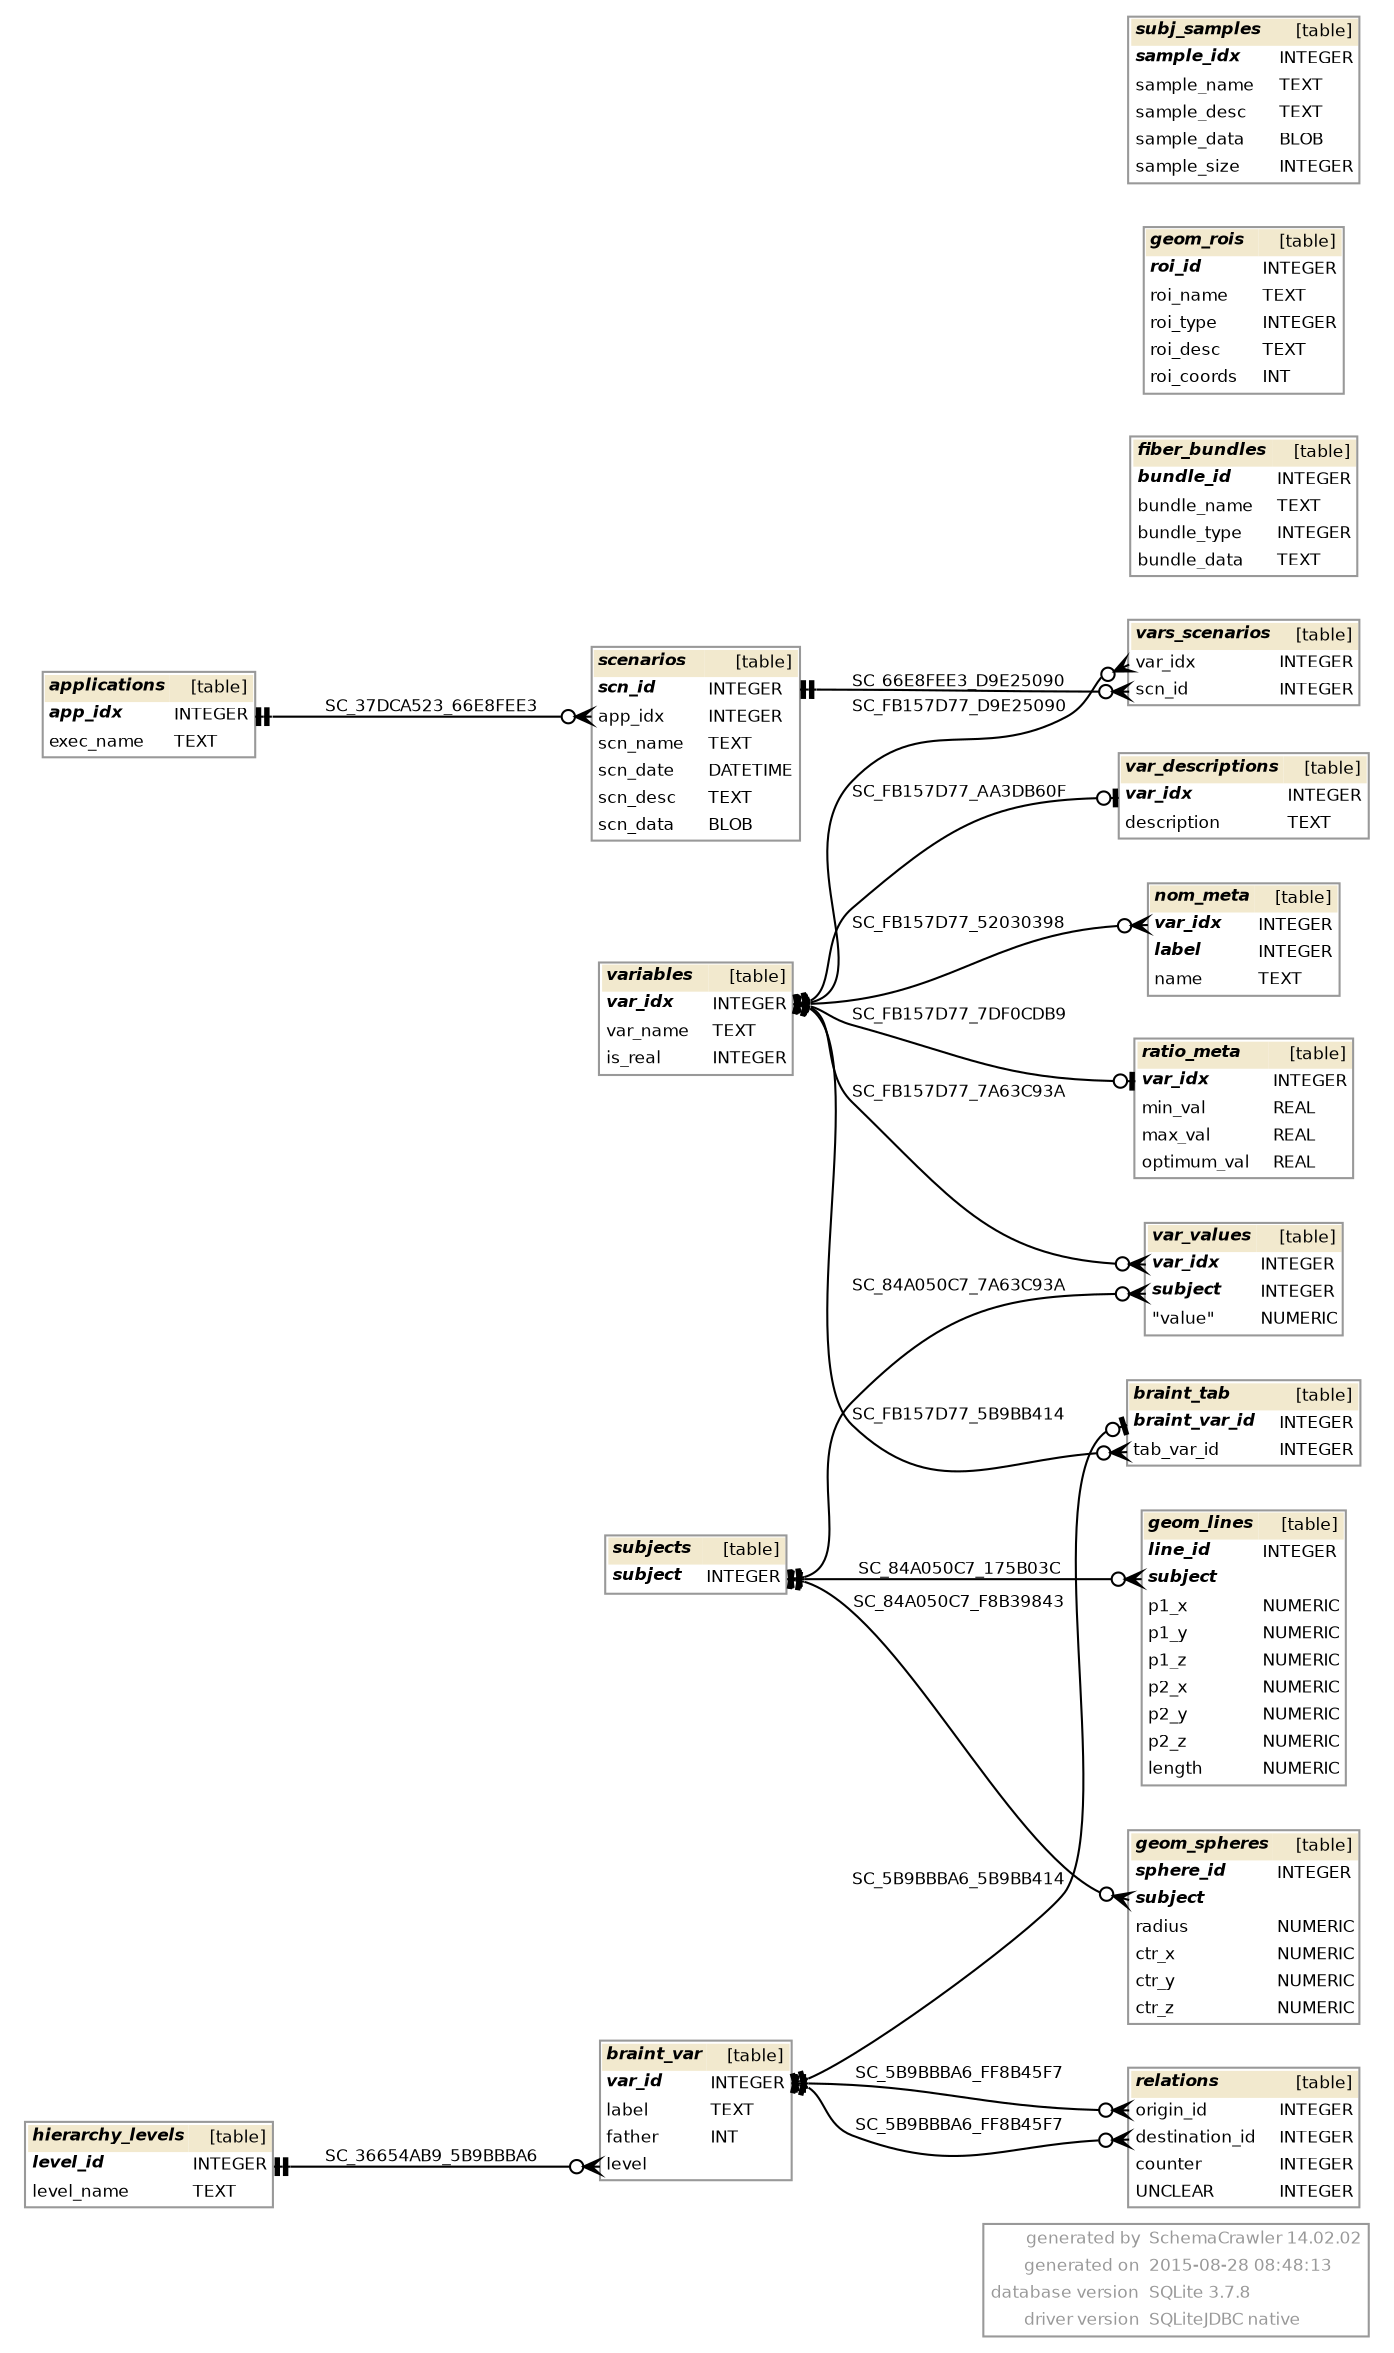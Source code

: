 digraph "SchemaCrawler_Diagram" {

  graph [
    nodesep="0.18"
    ranksep="0.46"
    rankdir="RL"
    fontname="Helvetica"
    fontsize="8"
  ];
  
  node [
    fontname="Helvetica"
    fontsize="8"
    shape="plaintext"
  ];
  
  edge [
    fontname="Helvetica"
    fontsize="8"  
    arrowsize="0.8"
  ];


  graph [fontcolor="#999999", 
    label=<
<table color="#999999" border="1" cellborder="0" cellspacing="0">
	<tr>
		<td align='right'>generated by</td>
		<td align='left'>SchemaCrawler 14.02.02</td>
	</tr>
	<tr>
		<td align='right'>generated on</td>
		<td align='left'>2015-08-28 08:48:13</td>
	</tr>
	<tr>
		<td align='right'>database version</td>
		<td align='left'>SQLite 3.7.8</td>
	</tr>
	<tr>
		<td align='right'>driver version</td>
		<td align='left'>SQLiteJDBC native</td>
	</tr>
      </table>    >
    labeljust=r
    labelloc=b
  ];

  /* applications -=-=-=-=-=-=-=-=-=-=-=-=-=- */
  "applications_37dca523" [
    label=<
      <table border="1" cellborder="0" cellpadding="2" cellspacing="0" bgcolor="white" color="#999999">
	<tr>
		<td colspan='2' bgcolor='#F2E9CE' align='left'><b><i>applications</i></b></td>
		<td bgcolor='#F2E9CE' align='right'>[table]</td>
	</tr>
	<tr>
		<td port='app_idx_77eb29d4.start' align='left'><b><i>app_idx</i></b></td>
		<td align='left'> </td>
		<td port='app_idx_77eb29d4.end' align='left'>INTEGER</td>
	</tr>
	<tr>
		<td port='exec_name_7a49566e.start' align='left'>exec_name</td>
		<td align='left'> </td>
		<td port='exec_name_7a49566e.end' align='left'>TEXT</td>
	</tr>
      </table>
    >
  ];

  "scenarios_66e8fee3":"app_idx_d8e1c394.start":w -> "applications_37dca523":"app_idx_77eb29d4.end":e [label=<SC_37DCA523_66E8FEE3> style="solid" dir="both" arrowhead="teetee" arrowtail="crowodot"];


  /* fiber_bundles -=-=-=-=-=-=-=-=-=-=-=-=-=- */
  "fiber_bundles_31a76fde" [
    label=<
      <table border="1" cellborder="0" cellpadding="2" cellspacing="0" bgcolor="white" color="#999999">
	<tr>
		<td colspan='2' bgcolor='#F2E9CE' align='left'><b><i>fiber_bundles</i></b></td>
		<td bgcolor='#F2E9CE' align='right'>[table]</td>
	</tr>
	<tr>
		<td port='bundle_id_61bd5fe8.start' align='left'><b><i>bundle_id</i></b></td>
		<td align='left'> </td>
		<td port='bundle_id_61bd5fe8.end' align='left'>INTEGER</td>
	</tr>
	<tr>
		<td port='bundle_name_e7e74e18.start' align='left'>bundle_name</td>
		<td align='left'> </td>
		<td port='bundle_name_e7e74e18.end' align='left'>TEXT</td>
	</tr>
	<tr>
		<td port='bundle_type_e7ea62c7.start' align='left'>bundle_type</td>
		<td align='left'> </td>
		<td port='bundle_type_e7ea62c7.end' align='left'>INTEGER</td>
	</tr>
	<tr>
		<td port='bundle_data_e7e2c337.start' align='left'>bundle_data</td>
		<td align='left'> </td>
		<td port='bundle_data_e7e2c337.end' align='left'>TEXT</td>
	</tr>
      </table>
    >
  ];



  /* geom_rois -=-=-=-=-=-=-=-=-=-=-=-=-=- */
  "geom_rois_52a3834a" [
    label=<
      <table border="1" cellborder="0" cellpadding="2" cellspacing="0" bgcolor="white" color="#999999">
	<tr>
		<td colspan='2' bgcolor='#F2E9CE' align='left'><b><i>geom_rois</i></b></td>
		<td bgcolor='#F2E9CE' align='right'>[table]</td>
	</tr>
	<tr>
		<td port='roi_id_8b3e8f92.start' align='left'><b><i>roi_id</i></b></td>
		<td align='left'> </td>
		<td port='roi_id_8b3e8f92.end' align='left'>INTEGER</td>
	</tr>
	<tr>
		<td port='roi_name_b5db3b42.start' align='left'>roi_name</td>
		<td align='left'> </td>
		<td port='roi_name_b5db3b42.end' align='left'>TEXT</td>
	</tr>
	<tr>
		<td port='roi_type_b5de4ff1.start' align='left'>roi_type</td>
		<td align='left'> </td>
		<td port='roi_type_b5de4ff1.end' align='left'>INTEGER</td>
	</tr>
	<tr>
		<td port='roi_desc_b5d6bf48.start' align='left'>roi_desc</td>
		<td align='left'> </td>
		<td port='roi_desc_b5d6bf48.end' align='left'>TEXT</td>
	</tr>
	<tr>
		<td port='roi_coords_99fa9315.start' align='left'>roi_coords</td>
		<td align='left'> </td>
		<td port='roi_coords_99fa9315.end' align='left'>INT</td>
	</tr>
      </table>
    >
  ];



  /* hierarchy_levels -=-=-=-=-=-=-=-=-=-=-=-=-=- */
  "hierarchy_levels_36654ab9" [
    label=<
      <table border="1" cellborder="0" cellpadding="2" cellspacing="0" bgcolor="white" color="#999999">
	<tr>
		<td colspan='2' bgcolor='#F2E9CE' align='left'><b><i>hierarchy_levels</i></b></td>
		<td bgcolor='#F2E9CE' align='right'>[table]</td>
	</tr>
	<tr>
		<td port='level_id_143e9f4b.start' align='left'><b><i>level_id</i></b></td>
		<td align='left'> </td>
		<td port='level_id_143e9f4b.end' align='left'>INTEGER</td>
	</tr>
	<tr>
		<td port='level_name_ff1640bb.start' align='left'>level_name</td>
		<td align='left'> </td>
		<td port='level_name_ff1640bb.end' align='left'>TEXT</td>
	</tr>
      </table>
    >
  ];

  "braint_var_5b9bbba6":"level_ca8e6f3c.start":w -> "hierarchy_levels_36654ab9":"level_id_143e9f4b.end":e [label=<SC_36654AB9_5B9BBBA6> style="solid" dir="both" arrowhead="teetee" arrowtail="crowodot"];


  /* subj_samples -=-=-=-=-=-=-=-=-=-=-=-=-=- */
  "subj_samples_657d26f4" [
    label=<
      <table border="1" cellborder="0" cellpadding="2" cellspacing="0" bgcolor="white" color="#999999">
	<tr>
		<td colspan='2' bgcolor='#F2E9CE' align='left'><b><i>subj_samples</i></b></td>
		<td bgcolor='#F2E9CE' align='right'>[table]</td>
	</tr>
	<tr>
		<td port='sample_idx_b7e62de2.start' align='left'><b><i>sample_idx</i></b></td>
		<td align='left'> </td>
		<td port='sample_idx_b7e62de2.end' align='left'>INTEGER</td>
	</tr>
	<tr>
		<td port='sample_name_44e1c806.start' align='left'>sample_name</td>
		<td align='left'> </td>
		<td port='sample_name_44e1c806.end' align='left'>TEXT</td>
	</tr>
	<tr>
		<td port='sample_desc_44dd4c0c.start' align='left'>sample_desc</td>
		<td align='left'> </td>
		<td port='sample_desc_44dd4c0c.end' align='left'>TEXT</td>
	</tr>
	<tr>
		<td port='sample_data_44dd3d25.start' align='left'>sample_data</td>
		<td align='left'> </td>
		<td port='sample_data_44dd3d25.end' align='left'>BLOB</td>
	</tr>
	<tr>
		<td port='sample_size_44e42d7c.start' align='left'>sample_size</td>
		<td align='left'> </td>
		<td port='sample_size_44e42d7c.end' align='left'>INTEGER</td>
	</tr>
      </table>
    >
  ];



  /* subjects -=-=-=-=-=-=-=-=-=-=-=-=-=- */
  "subjects_84a050c7" [
    label=<
      <table border="1" cellborder="0" cellpadding="2" cellspacing="0" bgcolor="white" color="#999999">
	<tr>
		<td colspan='2' bgcolor='#F2E9CE' align='left'><b><i>subjects</i></b></td>
		<td bgcolor='#F2E9CE' align='right'>[table]</td>
	</tr>
	<tr>
		<td port='subject_c3a2ff05.start' align='left'><b><i>subject</i></b></td>
		<td align='left'> </td>
		<td port='subject_c3a2ff05.end' align='left'>INTEGER</td>
	</tr>
      </table>
    >
  ];

  "geom_lines_175b03c":"subject_c3f0197a.start":w -> "subjects_84a050c7":"subject_c3a2ff05.end":e [label=<SC_84A050C7_175B03C> style="solid" dir="both" arrowhead="teetee" arrowtail="crowodot"];
  "geom_spheres_f8b39843":"subject_40a50a81.start":w -> "subjects_84a050c7":"subject_c3a2ff05.end":e [label=<SC_84A050C7_F8B39843> style="solid" dir="both" arrowhead="teetee" arrowtail="crowodot"];
  "var_values_7a63c93a":"subject_f52c5478.start":w -> "subjects_84a050c7":"subject_c3a2ff05.end":e [label=<SC_84A050C7_7A63C93A> style="solid" dir="both" arrowhead="teetee" arrowtail="crowodot"];


  /* variables -=-=-=-=-=-=-=-=-=-=-=-=-=- */
  "variables_fb157d77" [
    label=<
      <table border="1" cellborder="0" cellpadding="2" cellspacing="0" bgcolor="white" color="#999999">
	<tr>
		<td colspan='2' bgcolor='#F2E9CE' align='left'><b><i>variables</i></b></td>
		<td bgcolor='#F2E9CE' align='right'>[table]</td>
	</tr>
	<tr>
		<td port='var_idx_24a6c82e.start' align='left'><b><i>var_idx</i></b></td>
		<td align='left'> </td>
		<td port='var_idx_24a6c82e.end' align='left'>INTEGER</td>
	</tr>
	<tr>
		<td port='var_name_7034773a.start' align='left'>var_name</td>
		<td align='left'> </td>
		<td port='var_name_7034773a.end' align='left'>TEXT</td>
	</tr>
	<tr>
		<td port='is_real_92a9d61c.start' align='left'>is_real</td>
		<td align='left'> </td>
		<td port='is_real_92a9d61c.end' align='left'>INTEGER</td>
	</tr>
      </table>
    >
  ];

  "braint_tab_5b9bb414":"tab_var_id_3c855737.start":w -> "variables_fb157d77":"var_idx_24a6c82e.end":e [label=<SC_FB157D77_5B9BB414> style="solid" dir="both" arrowhead="teetee" arrowtail="crowodot"];
  "nom_meta_52030398":"var_idx_2d809d4f.start":w -> "variables_fb157d77":"var_idx_24a6c82e.end":e [label=<SC_FB157D77_52030398> style="solid" dir="both" arrowhead="teetee" arrowtail="crowodot"];
  "ratio_meta_7df0cdb9":"var_idx_38d6b670.start":w -> "variables_fb157d77":"var_idx_24a6c82e.end":e [label=<SC_FB157D77_7DF0CDB9> style="solid" dir="both" arrowhead="teetee" arrowtail="teeodot"];
  "var_descriptions_aa3db60f":"var_idx_2cb8e8c6.start":w -> "variables_fb157d77":"var_idx_24a6c82e.end":e [label=<SC_FB157D77_AA3DB60F> style="solid" dir="both" arrowhead="teetee" arrowtail="teeodot"];
  "var_values_7a63c93a":"var_idx_729aa0f1.start":w -> "variables_fb157d77":"var_idx_24a6c82e.end":e [label=<SC_FB157D77_7A63C93A> style="solid" dir="both" arrowhead="teetee" arrowtail="crowodot"];
  "vars_scenarios_d9e25090":"var_idx_599f7247.start":w -> "variables_fb157d77":"var_idx_24a6c82e.end":e [label=<SC_FB157D77_D9E25090> style="solid" dir="both" arrowhead="teetee" arrowtail="crowodot"];


  /* braint_var -=-=-=-=-=-=-=-=-=-=-=-=-=- */
  "braint_var_5b9bbba6" [
    label=<
      <table border="1" cellborder="0" cellpadding="2" cellspacing="0" bgcolor="white" color="#999999">
	<tr>
		<td colspan='2' bgcolor='#F2E9CE' align='left'><b><i>braint_var</i></b></td>
		<td bgcolor='#F2E9CE' align='right'>[table]</td>
	</tr>
	<tr>
		<td port='var_id_9815a87b.start' align='left'><b><i>var_id</i></b></td>
		<td align='left'> </td>
		<td port='var_id_9815a87b.end' align='left'>INTEGER</td>
	</tr>
	<tr>
		<td port='label_ca8c52ac.start' align='left'>label</td>
		<td align='left'> </td>
		<td port='label_ca8c52ac.end' align='left'>TEXT</td>
	</tr>
	<tr>
		<td port='father_7cc928a4.start' align='left'>father</td>
		<td align='left'> </td>
		<td port='father_7cc928a4.end' align='left'>INT</td>
	</tr>
	<tr>
		<td port='level_ca8e6f3c.start' align='left'>level</td>
		<td align='left'> </td>
		<td port='level_ca8e6f3c.end' align='left'></td>
	</tr>
      </table>
    >
  ];

  "braint_tab_5b9bb414":"braint_var_id_e1e287fa.start":w -> "braint_var_5b9bbba6":"var_id_9815a87b.end":e [label=<SC_5B9BBBA6_5B9BB414> style="solid" dir="both" arrowhead="teetee" arrowtail="teeodot"];
  "relations_ff8b45f7":"destination_id_e9774fc3.start":w -> "braint_var_5b9bbba6":"var_id_9815a87b.end":e [label=<SC_5B9BBBA6_FF8B45F7> style="solid" dir="both" arrowhead="teetee" arrowtail="crowodot"];
  "relations_ff8b45f7":"origin_id_73f2799d.start":w -> "braint_var_5b9bbba6":"var_id_9815a87b.end":e [label=<SC_5B9BBBA6_FF8B45F7> style="solid" dir="both" arrowhead="teetee" arrowtail="crowodot"];


  /* geom_lines -=-=-=-=-=-=-=-=-=-=-=-=-=- */
  "geom_lines_175b03c" [
    label=<
      <table border="1" cellborder="0" cellpadding="2" cellspacing="0" bgcolor="white" color="#999999">
	<tr>
		<td colspan='2' bgcolor='#F2E9CE' align='left'><b><i>geom_lines</i></b></td>
		<td bgcolor='#F2E9CE' align='right'>[table]</td>
	</tr>
	<tr>
		<td port='line_id_3dd11194.start' align='left'><b><i>line_id</i></b></td>
		<td align='left'> </td>
		<td port='line_id_3dd11194.end' align='left'>INTEGER</td>
	</tr>
	<tr>
		<td port='subject_c3f0197a.start' align='left'><b><i>subject</i></b></td>
		<td align='left'> </td>
		<td port='subject_c3f0197a.end' align='left'></td>
	</tr>
	<tr>
		<td port='p1_x_5db6fbec.start' align='left'>p1_x</td>
		<td align='left'> </td>
		<td port='p1_x_5db6fbec.end' align='left'>NUMERIC</td>
	</tr>
	<tr>
		<td port='p1_y_5db6fbed.start' align='left'>p1_y</td>
		<td align='left'> </td>
		<td port='p1_y_5db6fbed.end' align='left'>NUMERIC</td>
	</tr>
	<tr>
		<td port='p1_z_5db6fbee.start' align='left'>p1_z</td>
		<td align='left'> </td>
		<td port='p1_z_5db6fbee.end' align='left'>NUMERIC</td>
	</tr>
	<tr>
		<td port='p2_x_5db6ffad.start' align='left'>p2_x</td>
		<td align='left'> </td>
		<td port='p2_x_5db6ffad.end' align='left'>NUMERIC</td>
	</tr>
	<tr>
		<td port='p2_y_5db6ffae.start' align='left'>p2_y</td>
		<td align='left'> </td>
		<td port='p2_y_5db6ffae.end' align='left'>NUMERIC</td>
	</tr>
	<tr>
		<td port='p2_z_5db6ffaf.start' align='left'>p2_z</td>
		<td align='left'> </td>
		<td port='p2_z_5db6ffaf.end' align='left'>NUMERIC</td>
	</tr>
	<tr>
		<td port='length_c7f7b4d8.start' align='left'>length</td>
		<td align='left'> </td>
		<td port='length_c7f7b4d8.end' align='left'>NUMERIC</td>
	</tr>
      </table>
    >
  ];



  /* geom_spheres -=-=-=-=-=-=-=-=-=-=-=-=-=- */
  "geom_spheres_f8b39843" [
    label=<
      <table border="1" cellborder="0" cellpadding="2" cellspacing="0" bgcolor="white" color="#999999">
	<tr>
		<td colspan='2' bgcolor='#F2E9CE' align='left'><b><i>geom_spheres</i></b></td>
		<td bgcolor='#F2E9CE' align='right'>[table]</td>
	</tr>
	<tr>
		<td port='sphere_id_d9bb8ee2.start' align='left'><b><i>sphere_id</i></b></td>
		<td align='left'> </td>
		<td port='sphere_id_d9bb8ee2.end' align='left'>INTEGER</td>
	</tr>
	<tr>
		<td port='subject_40a50a81.start' align='left'><b><i>subject</i></b></td>
		<td align='left'> </td>
		<td port='subject_40a50a81.end' align='left'></td>
	</tr>
	<tr>
		<td port='radius_93ed389d.start' align='left'>radius</td>
		<td align='left'> </td>
		<td port='radius_93ed389d.end' align='left'>NUMERIC</td>
	</tr>
	<tr>
		<td port='ctr_x_460b906f.start' align='left'>ctr_x</td>
		<td align='left'> </td>
		<td port='ctr_x_460b906f.end' align='left'>NUMERIC</td>
	</tr>
	<tr>
		<td port='ctr_y_460b9070.start' align='left'>ctr_y</td>
		<td align='left'> </td>
		<td port='ctr_y_460b9070.end' align='left'>NUMERIC</td>
	</tr>
	<tr>
		<td port='ctr_z_460b9071.start' align='left'>ctr_z</td>
		<td align='left'> </td>
		<td port='ctr_z_460b9071.end' align='left'>NUMERIC</td>
	</tr>
      </table>
    >
  ];



  /* nom_meta -=-=-=-=-=-=-=-=-=-=-=-=-=- */
  "nom_meta_52030398" [
    label=<
      <table border="1" cellborder="0" cellpadding="2" cellspacing="0" bgcolor="white" color="#999999">
	<tr>
		<td colspan='2' bgcolor='#F2E9CE' align='left'><b><i>nom_meta</i></b></td>
		<td bgcolor='#F2E9CE' align='right'>[table]</td>
	</tr>
	<tr>
		<td port='var_idx_2d809d4f.start' align='left'><b><i>var_idx</i></b></td>
		<td align='left'> </td>
		<td port='var_idx_2d809d4f.end' align='left'>INTEGER</td>
	</tr>
	<tr>
		<td port='label_f3c65d1e.start' align='left'><b><i>label</i></b></td>
		<td align='left'> </td>
		<td port='label_f3c65d1e.end' align='left'>INTEGER</td>
	</tr>
	<tr>
		<td port='name_9c832f21.start' align='left'>name</td>
		<td align='left'> </td>
		<td port='name_9c832f21.end' align='left'>TEXT</td>
	</tr>
      </table>
    >
  ];



  /* ratio_meta -=-=-=-=-=-=-=-=-=-=-=-=-=- */
  "ratio_meta_7df0cdb9" [
    label=<
      <table border="1" cellborder="0" cellpadding="2" cellspacing="0" bgcolor="white" color="#999999">
	<tr>
		<td colspan='2' bgcolor='#F2E9CE' align='left'><b><i>ratio_meta</i></b></td>
		<td bgcolor='#F2E9CE' align='right'>[table]</td>
	</tr>
	<tr>
		<td port='var_idx_38d6b670.start' align='left'><b><i>var_idx</i></b></td>
		<td align='left'> </td>
		<td port='var_idx_38d6b670.end' align='left'>INTEGER</td>
	</tr>
	<tr>
		<td port='min_val_6a2d387f.start' align='left'>min_val</td>
		<td align='left'> </td>
		<td port='min_val_6a2d387f.end' align='left'>REAL</td>
	</tr>
	<tr>
		<td port='max_val_5d135e91.start' align='left'>max_val</td>
		<td align='left'> </td>
		<td port='max_val_5d135e91.end' align='left'>REAL</td>
	</tr>
	<tr>
		<td port='optimum_val_4e449e1c.start' align='left'>optimum_val</td>
		<td align='left'> </td>
		<td port='optimum_val_4e449e1c.end' align='left'>REAL</td>
	</tr>
      </table>
    >
  ];



  /* scenarios -=-=-=-=-=-=-=-=-=-=-=-=-=- */
  "scenarios_66e8fee3" [
    label=<
      <table border="1" cellborder="0" cellpadding="2" cellspacing="0" bgcolor="white" color="#999999">
	<tr>
		<td colspan='2' bgcolor='#F2E9CE' align='left'><b><i>scenarios</i></b></td>
		<td bgcolor='#F2E9CE' align='right'>[table]</td>
	</tr>
	<tr>
		<td port='scn_id_568a8a47.start' align='left'><b><i>scn_id</i></b></td>
		<td align='left'> </td>
		<td port='scn_id_568a8a47.end' align='left'>INTEGER</td>
	</tr>
	<tr>
		<td port='app_idx_d8e1c394.start' align='left'>app_idx</td>
		<td align='left'> </td>
		<td port='app_idx_d8e1c394.end' align='left'>INTEGER</td>
	</tr>
	<tr>
		<td port='scn_name_de135cb7.start' align='left'>scn_name</td>
		<td align='left'> </td>
		<td port='scn_name_de135cb7.end' align='left'>TEXT</td>
	</tr>
	<tr>
		<td port='scn_date_de0ed1da.start' align='left'>scn_date</td>
		<td align='left'> </td>
		<td port='scn_date_de0ed1da.end' align='left'>DATETIME</td>
	</tr>
	<tr>
		<td port='scn_desc_de0ee0bd.start' align='left'>scn_desc</td>
		<td align='left'> </td>
		<td port='scn_desc_de0ee0bd.end' align='left'>TEXT</td>
	</tr>
	<tr>
		<td port='scn_data_de0ed1d6.start' align='left'>scn_data</td>
		<td align='left'> </td>
		<td port='scn_data_de0ed1d6.end' align='left'>BLOB</td>
	</tr>
      </table>
    >
  ];

  "vars_scenarios_d9e25090":"scn_id_bbcf6bfa.start":w -> "scenarios_66e8fee3":"scn_id_568a8a47.end":e [label=<SC_66E8FEE3_D9E25090> style="solid" dir="both" arrowhead="teetee" arrowtail="crowodot"];


  /* var_descriptions -=-=-=-=-=-=-=-=-=-=-=-=-=- */
  "var_descriptions_aa3db60f" [
    label=<
      <table border="1" cellborder="0" cellpadding="2" cellspacing="0" bgcolor="white" color="#999999">
	<tr>
		<td colspan='2' bgcolor='#F2E9CE' align='left'><b><i>var_descriptions</i></b></td>
		<td bgcolor='#F2E9CE' align='right'>[table]</td>
	</tr>
	<tr>
		<td port='var_idx_2cb8e8c6.start' align='left'><b><i>var_idx</i></b></td>
		<td align='left'> </td>
		<td port='var_idx_2cb8e8c6.end' align='left'>INTEGER</td>
	</tr>
	<tr>
		<td port='description_522b529d.start' align='left'>description</td>
		<td align='left'> </td>
		<td port='description_522b529d.end' align='left'>TEXT</td>
	</tr>
      </table>
    >
  ];



  /* var_values -=-=-=-=-=-=-=-=-=-=-=-=-=- */
  "var_values_7a63c93a" [
    label=<
      <table border="1" cellborder="0" cellpadding="2" cellspacing="0" bgcolor="white" color="#999999">
	<tr>
		<td colspan='2' bgcolor='#F2E9CE' align='left'><b><i>var_values</i></b></td>
		<td bgcolor='#F2E9CE' align='right'>[table]</td>
	</tr>
	<tr>
		<td port='var_idx_729aa0f1.start' align='left'><b><i>var_idx</i></b></td>
		<td align='left'> </td>
		<td port='var_idx_729aa0f1.end' align='left'>INTEGER</td>
	</tr>
	<tr>
		<td port='subject_f52c5478.start' align='left'><b><i>subject</i></b></td>
		<td align='left'> </td>
		<td port='subject_f52c5478.end' align='left'>INTEGER</td>
	</tr>
	<tr>
		<td port='value_39fb7abf.start' align='left'>"value"</td>
		<td align='left'> </td>
		<td port='value_39fb7abf.end' align='left'>NUMERIC</td>
	</tr>
      </table>
    >
  ];



  /* braint_tab -=-=-=-=-=-=-=-=-=-=-=-=-=- */
  "braint_tab_5b9bb414" [
    label=<
      <table border="1" cellborder="0" cellpadding="2" cellspacing="0" bgcolor="white" color="#999999">
	<tr>
		<td colspan='2' bgcolor='#F2E9CE' align='left'><b><i>braint_tab</i></b></td>
		<td bgcolor='#F2E9CE' align='right'>[table]</td>
	</tr>
	<tr>
		<td port='braint_var_id_e1e287fa.start' align='left'><b><i>braint_var_id</i></b></td>
		<td align='left'> </td>
		<td port='braint_var_id_e1e287fa.end' align='left'>INTEGER</td>
	</tr>
	<tr>
		<td port='tab_var_id_3c855737.start' align='left'>tab_var_id</td>
		<td align='left'> </td>
		<td port='tab_var_id_3c855737.end' align='left'>INTEGER</td>
	</tr>
      </table>
    >
  ];



  /* relations -=-=-=-=-=-=-=-=-=-=-=-=-=- */
  "relations_ff8b45f7" [
    label=<
      <table border="1" cellborder="0" cellpadding="2" cellspacing="0" bgcolor="white" color="#999999">
	<tr>
		<td colspan='2' bgcolor='#F2E9CE' align='left'><b><i>relations</i></b></td>
		<td bgcolor='#F2E9CE' align='right'>[table]</td>
	</tr>
	<tr>
		<td port='origin_id_73f2799d.start' align='left'>origin_id</td>
		<td align='left'> </td>
		<td port='origin_id_73f2799d.end' align='left'>INTEGER</td>
	</tr>
	<tr>
		<td port='destination_id_e9774fc3.start' align='left'>destination_id</td>
		<td align='left'> </td>
		<td port='destination_id_e9774fc3.end' align='left'>INTEGER</td>
	</tr>
	<tr>
		<td port='counter_a80ac505.start' align='left'>counter</td>
		<td align='left'> </td>
		<td port='counter_a80ac505.end' align='left'>INTEGER</td>
	</tr>
	<tr>
		<td port='unclear_8852da3d.start' align='left'>UNCLEAR</td>
		<td align='left'> </td>
		<td port='unclear_8852da3d.end' align='left'>INTEGER</td>
	</tr>
      </table>
    >
  ];



  /* vars_scenarios -=-=-=-=-=-=-=-=-=-=-=-=-=- */
  "vars_scenarios_d9e25090" [
    label=<
      <table border="1" cellborder="0" cellpadding="2" cellspacing="0" bgcolor="white" color="#999999">
	<tr>
		<td colspan='2' bgcolor='#F2E9CE' align='left'><b><i>vars_scenarios</i></b></td>
		<td bgcolor='#F2E9CE' align='right'>[table]</td>
	</tr>
	<tr>
		<td port='var_idx_599f7247.start' align='left'>var_idx</td>
		<td align='left'> </td>
		<td port='var_idx_599f7247.end' align='left'>INTEGER</td>
	</tr>
	<tr>
		<td port='scn_id_bbcf6bfa.start' align='left'>scn_id</td>
		<td align='left'> </td>
		<td port='scn_id_bbcf6bfa.end' align='left'>INTEGER</td>
	</tr>
      </table>
    >
  ];



}
